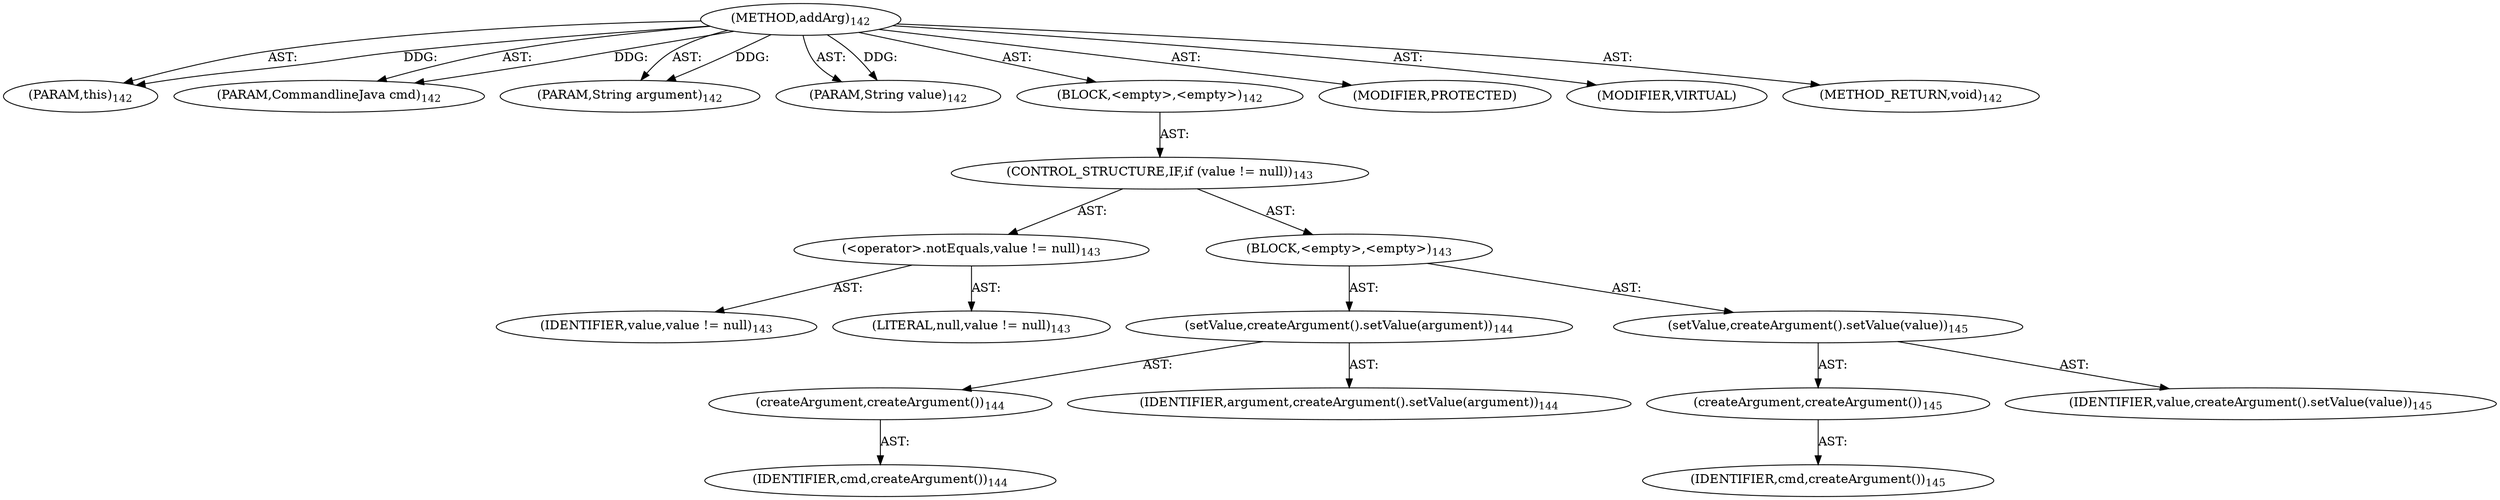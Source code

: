 digraph "addArg" {  
"111669149700" [label = <(METHOD,addArg)<SUB>142</SUB>> ]
"115964117003" [label = <(PARAM,this)<SUB>142</SUB>> ]
"115964117004" [label = <(PARAM,CommandlineJava cmd)<SUB>142</SUB>> ]
"115964117005" [label = <(PARAM,String argument)<SUB>142</SUB>> ]
"115964117006" [label = <(PARAM,String value)<SUB>142</SUB>> ]
"25769803783" [label = <(BLOCK,&lt;empty&gt;,&lt;empty&gt;)<SUB>142</SUB>> ]
"47244640259" [label = <(CONTROL_STRUCTURE,IF,if (value != null))<SUB>143</SUB>> ]
"30064771109" [label = <(&lt;operator&gt;.notEquals,value != null)<SUB>143</SUB>> ]
"68719476765" [label = <(IDENTIFIER,value,value != null)<SUB>143</SUB>> ]
"90194313224" [label = <(LITERAL,null,value != null)<SUB>143</SUB>> ]
"25769803784" [label = <(BLOCK,&lt;empty&gt;,&lt;empty&gt;)<SUB>143</SUB>> ]
"30064771110" [label = <(setValue,createArgument().setValue(argument))<SUB>144</SUB>> ]
"30064771111" [label = <(createArgument,createArgument())<SUB>144</SUB>> ]
"68719476766" [label = <(IDENTIFIER,cmd,createArgument())<SUB>144</SUB>> ]
"68719476767" [label = <(IDENTIFIER,argument,createArgument().setValue(argument))<SUB>144</SUB>> ]
"30064771112" [label = <(setValue,createArgument().setValue(value))<SUB>145</SUB>> ]
"30064771113" [label = <(createArgument,createArgument())<SUB>145</SUB>> ]
"68719476768" [label = <(IDENTIFIER,cmd,createArgument())<SUB>145</SUB>> ]
"68719476769" [label = <(IDENTIFIER,value,createArgument().setValue(value))<SUB>145</SUB>> ]
"133143986187" [label = <(MODIFIER,PROTECTED)> ]
"133143986188" [label = <(MODIFIER,VIRTUAL)> ]
"128849018884" [label = <(METHOD_RETURN,void)<SUB>142</SUB>> ]
  "111669149700" -> "115964117003"  [ label = "AST: "] 
  "111669149700" -> "115964117004"  [ label = "AST: "] 
  "111669149700" -> "115964117005"  [ label = "AST: "] 
  "111669149700" -> "115964117006"  [ label = "AST: "] 
  "111669149700" -> "25769803783"  [ label = "AST: "] 
  "111669149700" -> "133143986187"  [ label = "AST: "] 
  "111669149700" -> "133143986188"  [ label = "AST: "] 
  "111669149700" -> "128849018884"  [ label = "AST: "] 
  "25769803783" -> "47244640259"  [ label = "AST: "] 
  "47244640259" -> "30064771109"  [ label = "AST: "] 
  "47244640259" -> "25769803784"  [ label = "AST: "] 
  "30064771109" -> "68719476765"  [ label = "AST: "] 
  "30064771109" -> "90194313224"  [ label = "AST: "] 
  "25769803784" -> "30064771110"  [ label = "AST: "] 
  "25769803784" -> "30064771112"  [ label = "AST: "] 
  "30064771110" -> "30064771111"  [ label = "AST: "] 
  "30064771110" -> "68719476767"  [ label = "AST: "] 
  "30064771111" -> "68719476766"  [ label = "AST: "] 
  "30064771112" -> "30064771113"  [ label = "AST: "] 
  "30064771112" -> "68719476769"  [ label = "AST: "] 
  "30064771113" -> "68719476768"  [ label = "AST: "] 
  "111669149700" -> "115964117003"  [ label = "DDG: "] 
  "111669149700" -> "115964117004"  [ label = "DDG: "] 
  "111669149700" -> "115964117005"  [ label = "DDG: "] 
  "111669149700" -> "115964117006"  [ label = "DDG: "] 
}
